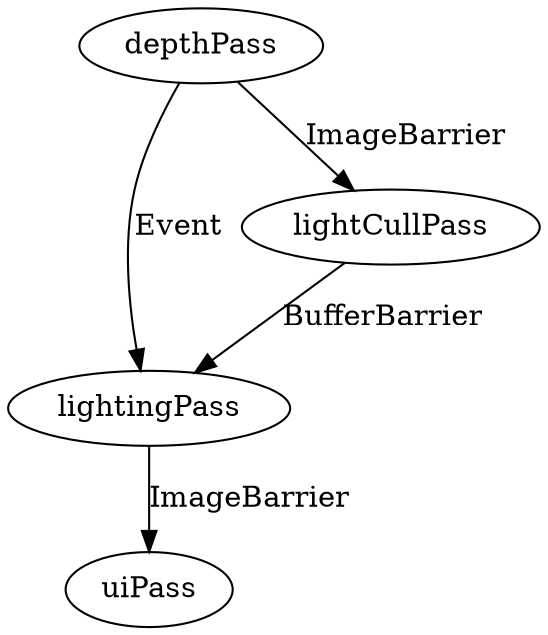 digraph G {
depthPass -> lightingPass [label="Event"];
depthPass -> lightCullPass [label="ImageBarrier"];
lightingPass -> uiPass [label="ImageBarrier"];
lightCullPass -> lightingPass [label="BufferBarrier"];
}